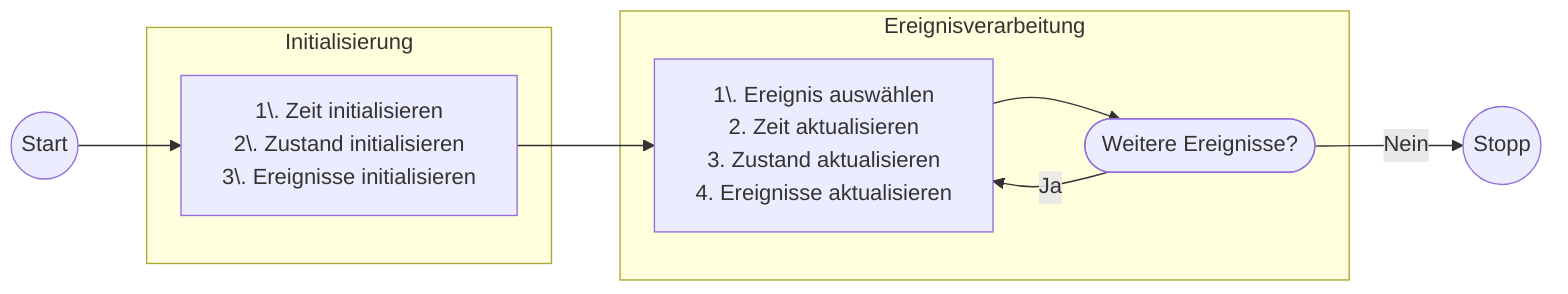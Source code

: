 flowchart LR

    Start(("Start"))

    subgraph Initialisierung
        Init["1\. Zeit initialisieren<br/>2\. Zustand initialisieren<br/>3\. Ereignisse initialisieren"]
    end

    subgraph Ereignisverarbeitung
        Loop["1\. Ereignis auswählen<br/>2. Zeit aktualisieren<br/>3. Zustand aktualisieren<br/>4. Ereignisse aktualisieren"]
        Check(["Weitere Ereignisse?"])
    end

    Stop(("Stopp"))

    Start --> Init --> Loop --> Check

    Check -- Nein --> Stop
    Check -- Ja --> Loop